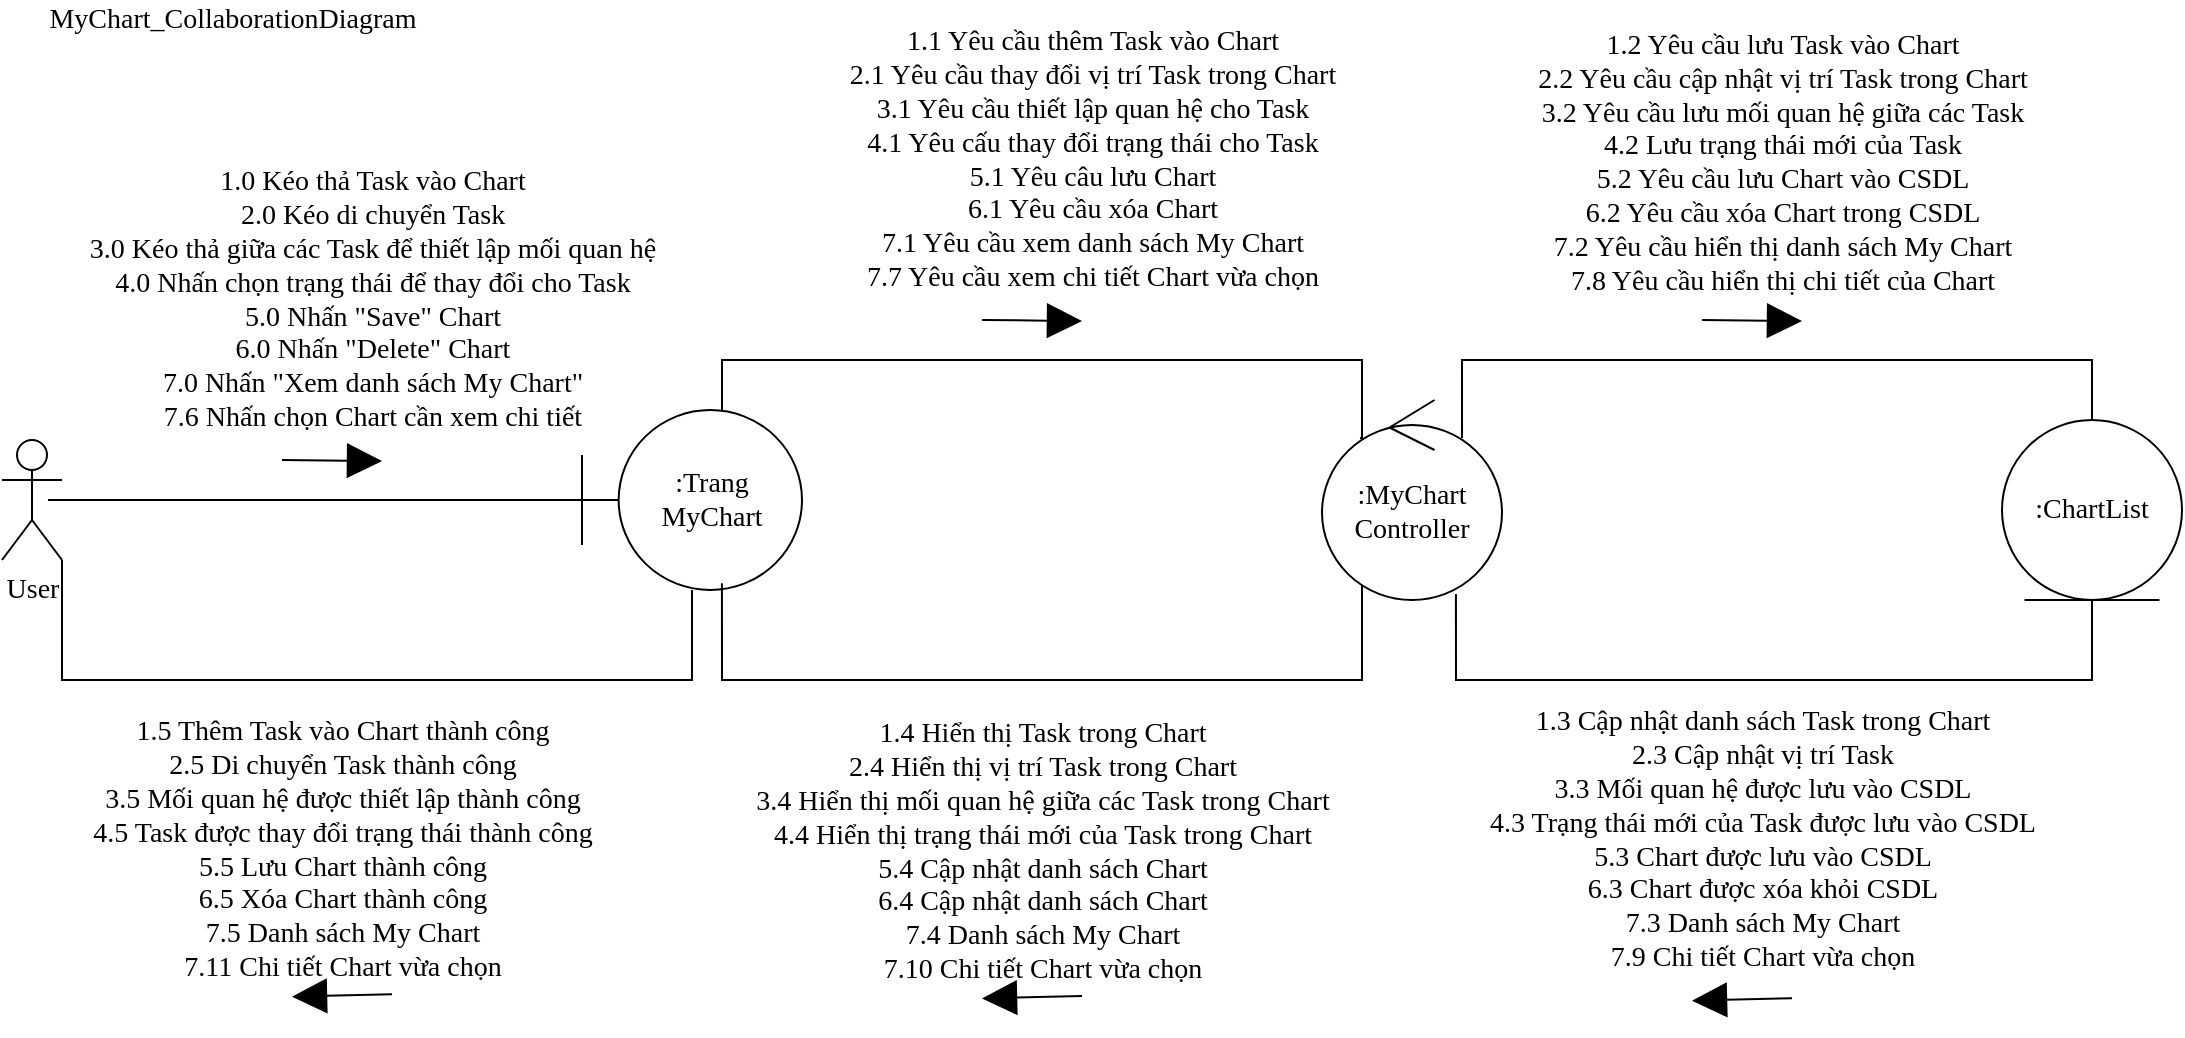 <mxfile version="13.10.0" type="google"><diagram id="G14xwKULw794Lc5JPVdo" name="Page-1"><mxGraphModel dx="868" dy="1582" grid="1" gridSize="10" guides="1" tooltips="1" connect="1" arrows="1" fold="1" page="1" pageScale="1" pageWidth="850" pageHeight="1100" math="0" shadow="0"><root><mxCell id="0"/><mxCell id="1" parent="0"/><mxCell id="fe960KAzP9Kfkw3bTCvo-1" value="User" style="shape=umlActor;verticalLabelPosition=bottom;verticalAlign=top;html=1;outlineConnect=0;fontSize=14;fontFamily=Verdana;" parent="1" vertex="1"><mxGeometry x="40" y="200" width="30" height="60" as="geometry"/></mxCell><mxCell id="fe960KAzP9Kfkw3bTCvo-2" value="" style="endArrow=none;html=1;exitX=0.767;exitY=0.5;exitDx=0;exitDy=0;exitPerimeter=0;entryX=0.036;entryY=0.5;entryDx=0;entryDy=0;entryPerimeter=0;fontSize=14;fontFamily=Verdana;" parent="1" source="fe960KAzP9Kfkw3bTCvo-1" target="fe960KAzP9Kfkw3bTCvo-5" edge="1"><mxGeometry width="50" height="50" relative="1" as="geometry"><mxPoint x="500" y="340" as="sourcePoint"/><mxPoint x="258" y="230" as="targetPoint"/></mxGeometry></mxCell><mxCell id="fe960KAzP9Kfkw3bTCvo-3" style="edgeStyle=orthogonalEdgeStyle;rounded=0;jumpSize=6;orthogonalLoop=1;jettySize=auto;html=1;startSize=6;endArrow=none;endFill=0;endSize=15;strokeWidth=1;entryX=0.211;entryY=0.19;entryDx=0;entryDy=0;entryPerimeter=0;fontSize=14;fontFamily=Verdana;" parent="1" source="fe960KAzP9Kfkw3bTCvo-5" target="fe960KAzP9Kfkw3bTCvo-8" edge="1"><mxGeometry relative="1" as="geometry"><Array as="points"><mxPoint x="400" y="160"/><mxPoint x="720" y="160"/></Array></mxGeometry></mxCell><mxCell id="fe960KAzP9Kfkw3bTCvo-4" style="edgeStyle=orthogonalEdgeStyle;rounded=0;jumpSize=6;orthogonalLoop=1;jettySize=auto;html=1;startSize=6;endArrow=none;endFill=0;endSize=15;strokeWidth=1;fontSize=14;fontFamily=Verdana;" parent="1" source="fe960KAzP9Kfkw3bTCvo-5" target="fe960KAzP9Kfkw3bTCvo-1" edge="1"><mxGeometry relative="1" as="geometry"><Array as="points"><mxPoint x="385" y="320"/><mxPoint x="70" y="320"/></Array></mxGeometry></mxCell><mxCell id="fe960KAzP9Kfkw3bTCvo-5" value=":Trang&lt;br style=&quot;font-size: 14px;&quot;&gt;MyChart" style="shape=umlBoundary;whiteSpace=wrap;html=1;fontSize=14;fontFamily=Verdana;" parent="1" vertex="1"><mxGeometry x="330" y="185" width="110" height="90" as="geometry"/></mxCell><mxCell id="fe960KAzP9Kfkw3bTCvo-6" style="edgeStyle=orthogonalEdgeStyle;rounded=0;jumpSize=6;orthogonalLoop=1;jettySize=auto;html=1;entryX=0.5;entryY=0;entryDx=0;entryDy=0;startSize=6;endArrow=none;endFill=0;endSize=15;strokeWidth=1;exitX=0.778;exitY=0.19;exitDx=0;exitDy=0;exitPerimeter=0;fontSize=14;fontFamily=Verdana;" parent="1" source="fe960KAzP9Kfkw3bTCvo-8" target="fe960KAzP9Kfkw3bTCvo-10" edge="1"><mxGeometry relative="1" as="geometry"><Array as="points"><mxPoint x="770" y="160"/><mxPoint x="1085" y="160"/></Array></mxGeometry></mxCell><mxCell id="fe960KAzP9Kfkw3bTCvo-7" style="edgeStyle=orthogonalEdgeStyle;rounded=0;jumpSize=6;orthogonalLoop=1;jettySize=auto;html=1;entryX=0.636;entryY=0.962;entryDx=0;entryDy=0;entryPerimeter=0;startSize=6;endArrow=none;endFill=0;endSize=15;strokeWidth=1;fontSize=14;fontFamily=Verdana;" parent="1" source="fe960KAzP9Kfkw3bTCvo-8" target="fe960KAzP9Kfkw3bTCvo-5" edge="1"><mxGeometry relative="1" as="geometry"><Array as="points"><mxPoint x="720" y="320"/><mxPoint x="400" y="320"/></Array></mxGeometry></mxCell><mxCell id="fe960KAzP9Kfkw3bTCvo-8" value=":MyChart&lt;br style=&quot;font-size: 14px;&quot;&gt;Controller" style="ellipse;shape=umlControl;whiteSpace=wrap;html=1;fontSize=14;fontFamily=Verdana;" parent="1" vertex="1"><mxGeometry x="700" y="180" width="90" height="100" as="geometry"/></mxCell><mxCell id="fe960KAzP9Kfkw3bTCvo-9" style="edgeStyle=orthogonalEdgeStyle;rounded=0;jumpSize=6;orthogonalLoop=1;jettySize=auto;html=1;exitX=0.5;exitY=1;exitDx=0;exitDy=0;entryX=0.744;entryY=0.97;entryDx=0;entryDy=0;entryPerimeter=0;startSize=6;endArrow=none;endFill=0;endSize=15;strokeWidth=1;fontSize=14;fontFamily=Verdana;" parent="1" source="fe960KAzP9Kfkw3bTCvo-10" target="fe960KAzP9Kfkw3bTCvo-8" edge="1"><mxGeometry relative="1" as="geometry"><Array as="points"><mxPoint x="1085" y="320"/><mxPoint x="767" y="320"/></Array></mxGeometry></mxCell><mxCell id="fe960KAzP9Kfkw3bTCvo-10" value=":ChartList" style="ellipse;shape=umlEntity;whiteSpace=wrap;html=1;fontSize=14;fontFamily=Verdana;" parent="1" vertex="1"><mxGeometry x="1040" y="190" width="90" height="90" as="geometry"/></mxCell><mxCell id="fe960KAzP9Kfkw3bTCvo-11" value="" style="endArrow=block;html=1;endSize=15;endFill=1;fontSize=14;fontFamily=Verdana;" parent="1" edge="1"><mxGeometry x="0.188" y="30" width="50" height="50" relative="1" as="geometry"><mxPoint x="530" y="140" as="sourcePoint"/><mxPoint x="580" y="140.5" as="targetPoint"/><mxPoint as="offset"/></mxGeometry></mxCell><mxCell id="fe960KAzP9Kfkw3bTCvo-13" value="" style="endArrow=block;html=1;endSize=15;endFill=1;fontSize=14;fontFamily=Verdana;" parent="1" edge="1"><mxGeometry x="0.188" y="30" width="50" height="50" relative="1" as="geometry"><mxPoint x="180" y="210" as="sourcePoint"/><mxPoint x="230" y="210.5" as="targetPoint"/><mxPoint as="offset"/></mxGeometry></mxCell><mxCell id="fe960KAzP9Kfkw3bTCvo-15" value="" style="endArrow=block;html=1;endSize=15;endFill=1;fontSize=14;fontFamily=Verdana;" parent="1" edge="1"><mxGeometry x="0.188" y="30" width="50" height="50" relative="1" as="geometry"><mxPoint x="890" y="140" as="sourcePoint"/><mxPoint x="940" y="140.5" as="targetPoint"/><mxPoint as="offset"/></mxGeometry></mxCell><mxCell id="fe960KAzP9Kfkw3bTCvo-19" value="" style="group;fontSize=14;fontFamily=Verdana;" parent="1" vertex="1" connectable="0"><mxGeometry x="460" y="370" width="290" height="120" as="geometry"/></mxCell><mxCell id="fe960KAzP9Kfkw3bTCvo-20" value="" style="endArrow=block;html=1;endSize=15;endFill=1;fontSize=14;fontFamily=Verdana;" parent="fe960KAzP9Kfkw3bTCvo-19" edge="1"><mxGeometry x="0.188" y="30" width="50" height="50" relative="1" as="geometry"><mxPoint x="120" y="108.0" as="sourcePoint"/><mxPoint x="70" y="109.2" as="targetPoint"/><mxPoint as="offset"/></mxGeometry></mxCell><mxCell id="fe960KAzP9Kfkw3bTCvo-32" value="1.4 Hiển thị Task trong Chart&lt;br style=&quot;font-size: 14px;&quot;&gt;2.4 Hiển thị vị trí Task trong Chart&lt;br style=&quot;font-size: 14px;&quot;&gt;3.4 Hiển thị mối quan hệ giữa các Task trong Chart&lt;br style=&quot;font-size: 14px;&quot;&gt;4.4 Hiển thị trạng thái mới của Task trong Chart&lt;br style=&quot;font-size: 14px;&quot;&gt;5.4 Cập nhật danh sách Chart&lt;br style=&quot;font-size: 14px;&quot;&gt;6.4 Cập nhật danh sách Chart&lt;br style=&quot;font-size: 14px;&quot;&gt;7.4 Danh sách My Chart&lt;br style=&quot;font-size: 14px;&quot;&gt;7.10 Chi tiết Chart vừa chọn" style="text;html=1;align=center;verticalAlign=middle;resizable=0;points=[];autosize=1;fontSize=14;fontFamily=Verdana;" parent="fe960KAzP9Kfkw3bTCvo-19" vertex="1"><mxGeometry x="-90" y="-34" width="380" height="140" as="geometry"/></mxCell><mxCell id="fe960KAzP9Kfkw3bTCvo-22" value="" style="group;fontSize=14;fontFamily=Verdana;" parent="1" vertex="1" connectable="0"><mxGeometry x="115" y="370" width="260" height="125" as="geometry"/></mxCell><mxCell id="fe960KAzP9Kfkw3bTCvo-23" value="" style="endArrow=block;html=1;endSize=15;endFill=1;fontSize=14;fontFamily=Verdana;" parent="fe960KAzP9Kfkw3bTCvo-22" edge="1"><mxGeometry x="0.188" y="30" width="50" height="50" relative="1" as="geometry"><mxPoint x="120" y="107.143" as="sourcePoint"/><mxPoint x="70" y="108.333" as="targetPoint"/><mxPoint as="offset"/></mxGeometry></mxCell><mxCell id="fe960KAzP9Kfkw3bTCvo-33" value="1.5 Thêm Task vào Chart thành công&lt;br style=&quot;font-size: 14px;&quot;&gt;2.5 Di chuyển Task thành công&lt;br style=&quot;font-size: 14px;&quot;&gt;3.5 Mối quan hệ được thiết lập thành công&lt;br style=&quot;font-size: 14px;&quot;&gt;4.5 Task được thay đổi trạng thái thành công&lt;br style=&quot;font-size: 14px;&quot;&gt;5.5 Lưu Chart thành công&lt;br style=&quot;font-size: 14px;&quot;&gt;6.5 Xóa Chart thành công&lt;br style=&quot;font-size: 14px;&quot;&gt;7.5 Danh sách My Chart&lt;br style=&quot;font-size: 14px;&quot;&gt;7.11 Chi tiết Chart vừa chọn" style="text;html=1;align=center;verticalAlign=middle;resizable=0;points=[];autosize=1;fontSize=14;fontFamily=Verdana;" parent="fe960KAzP9Kfkw3bTCvo-22" vertex="1"><mxGeometry x="-70" y="-35.132" width="330" height="140" as="geometry"/></mxCell><mxCell id="fe960KAzP9Kfkw3bTCvo-25" value="" style="group;fontSize=14;fontFamily=Verdana;" parent="1" vertex="1" connectable="0"><mxGeometry x="800" y="390" width="295" height="96.48" as="geometry"/></mxCell><mxCell id="fe960KAzP9Kfkw3bTCvo-26" value="" style="endArrow=block;html=1;endSize=15;endFill=1;fontSize=14;fontFamily=Verdana;" parent="fe960KAzP9Kfkw3bTCvo-25" edge="1"><mxGeometry x="0.188" y="30" width="50" height="50" relative="1" as="geometry"><mxPoint x="135" y="89.095" as="sourcePoint"/><mxPoint x="85" y="90.368" as="targetPoint"/><mxPoint as="offset"/></mxGeometry></mxCell><mxCell id="fe960KAzP9Kfkw3bTCvo-31" value="1.3 Cập nhật danh sách Task trong Chart&lt;br style=&quot;font-size: 14px;&quot;&gt;2.3 Cập nhật vị trí Task&lt;br style=&quot;font-size: 14px;&quot;&gt;3.3 Mối quan hệ được lưu vào CSDL&lt;br style=&quot;font-size: 14px;&quot;&gt;4.3 Trạng thái mới của Task được lưu vào CSDL&lt;br style=&quot;font-size: 14px;&quot;&gt;5.3 Chart được lưu vào CSDL&lt;br style=&quot;font-size: 14px;&quot;&gt;6.3 Chart được xóa khỏi CSDL&lt;br style=&quot;font-size: 14px;&quot;&gt;7.3 Danh sách My Chart&lt;br style=&quot;font-size: 14px;&quot;&gt;7.9 Chi tiết Chart vừa chọn" style="text;html=1;align=center;verticalAlign=middle;resizable=0;points=[];autosize=1;fontSize=14;fontFamily=Verdana;" parent="fe960KAzP9Kfkw3bTCvo-25" vertex="1"><mxGeometry x="-55" y="-59.711" width="350" height="140" as="geometry"/></mxCell><mxCell id="fe960KAzP9Kfkw3bTCvo-28" value="1.0 Kéo thả Task vào Chart&lt;br style=&quot;font-size: 14px;&quot;&gt;2.0 Kéo di chuyển Task&lt;br style=&quot;font-size: 14px;&quot;&gt;3.0 Kéo thả giữa các Task để thiết lập mối quan hệ&lt;br style=&quot;font-size: 14px;&quot;&gt;4.0 Nhấn chọn trạng thái để thay đổi cho Task&lt;br style=&quot;font-size: 14px;&quot;&gt;5.0 Nhấn &quot;Save&quot; Chart&lt;br style=&quot;font-size: 14px;&quot;&gt;6.0 Nhấn &quot;Delete&quot; Chart&lt;br style=&quot;font-size: 14px;&quot;&gt;7.0 Nhấn &quot;Xem danh sách My Chart&quot;&lt;br style=&quot;font-size: 14px;&quot;&gt;7.6 Nhấn chọn Chart cần xem chi tiết" style="text;html=1;align=center;verticalAlign=middle;resizable=0;points=[];autosize=1;fontSize=14;fontFamily=Verdana;" parent="1" vertex="1"><mxGeometry x="40" y="60" width="370" height="140" as="geometry"/></mxCell><mxCell id="fe960KAzP9Kfkw3bTCvo-29" value="1.1 Yêu cầu thêm Task vào Chart&lt;br style=&quot;font-size: 14px;&quot;&gt;2.1 Yêu cầu thay đổi vị trí Task trong Chart&lt;br style=&quot;font-size: 14px;&quot;&gt;3.1 Yêu cầu thiết lập quan hệ cho Task&lt;br style=&quot;font-size: 14px;&quot;&gt;4.1 Yêu cấu thay đổi trạng thái cho Task&lt;br style=&quot;font-size: 14px;&quot;&gt;5.1 Yêu câu lưu Chart&lt;br style=&quot;font-size: 14px;&quot;&gt;6.1 Yêu cầu xóa Chart&lt;br style=&quot;font-size: 14px;&quot;&gt;7.1 Yêu cầu xem danh sách My Chart&lt;br style=&quot;font-size: 14px;&quot;&gt;7.7 Yêu cầu xem chi tiết Chart vừa chọn" style="text;html=1;align=center;verticalAlign=middle;resizable=0;points=[];autosize=1;fontSize=14;fontFamily=Verdana;" parent="1" vertex="1"><mxGeometry x="425" y="-10" width="320" height="140" as="geometry"/></mxCell><mxCell id="fe960KAzP9Kfkw3bTCvo-30" value="1.2 Yêu cầu lưu Task vào Chart&lt;br style=&quot;font-size: 14px;&quot;&gt;2.2 Yêu cầu cập nhật vị trí Task trong Chart&lt;br style=&quot;font-size: 14px;&quot;&gt;3.2 Yêu cầu lưu mối quan hệ giữa các Task&lt;br style=&quot;font-size: 14px;&quot;&gt;4.2 Lưu trạng thái mới của Task&lt;br style=&quot;font-size: 14px;&quot;&gt;5.2 Yêu cầu lưu Chart vào CSDL&lt;br style=&quot;font-size: 14px;&quot;&gt;6.2 Yêu cầu xóa Chart trong CSDL&lt;br style=&quot;font-size: 14px;&quot;&gt;7.2 Yêu cầu hiển thị danh sách My Chart&lt;br style=&quot;font-size: 14px;&quot;&gt;7.8 Yêu cầu hiển thị chi tiết của Chart&lt;br style=&quot;font-size: 14px;&quot;&gt;&lt;br style=&quot;font-size: 14px;&quot;&gt;" style="text;html=1;align=center;verticalAlign=middle;resizable=0;points=[];autosize=1;fontSize=14;fontFamily=Verdana;" parent="1" vertex="1"><mxGeometry x="770" y="-10" width="320" height="160" as="geometry"/></mxCell><mxCell id="ozBhRJ1sokkKT-sBuowc-2" value="MyChart_CollaborationDiagram" style="text;html=1;align=center;verticalAlign=middle;resizable=0;points=[];autosize=1;fontSize=14;fontFamily=Verdana;" vertex="1" parent="1"><mxGeometry x="40" y="-20" width="230" height="20" as="geometry"/></mxCell></root></mxGraphModel></diagram></mxfile>